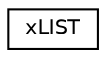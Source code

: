 digraph "Graphical Class Hierarchy"
{
  edge [fontname="Helvetica",fontsize="10",labelfontname="Helvetica",labelfontsize="10"];
  node [fontname="Helvetica",fontsize="10",shape=record];
  rankdir="LR";
  Node1 [label="xLIST",height=0.2,width=0.4,color="black", fillcolor="white", style="filled",URL="$d3/d26/structxLIST.html"];
}
